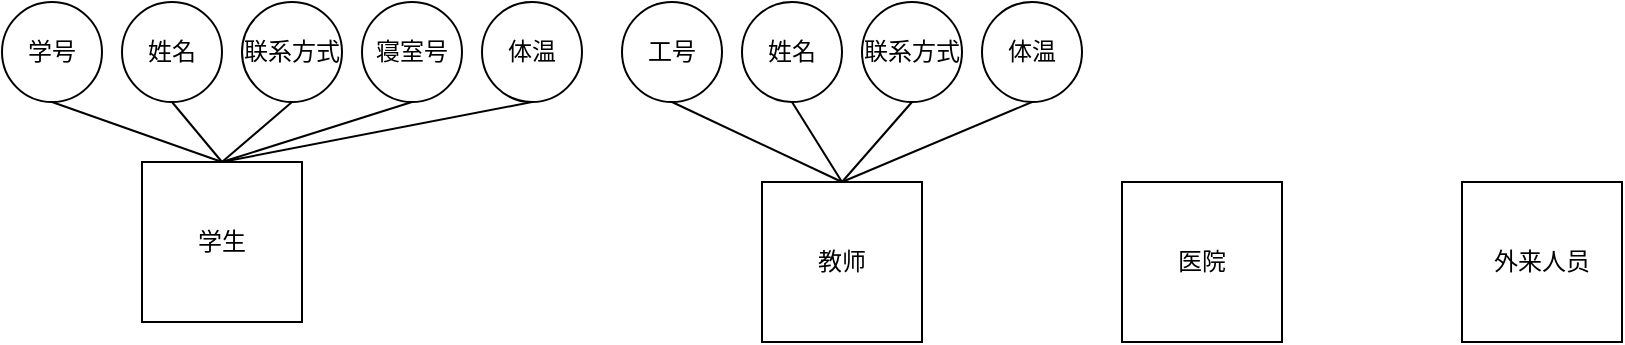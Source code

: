 <mxfile version="13.8.9-1" type="github">
  <diagram id="KCO1H4rR9zwA9Dpc1VqZ" name="第 1 页">
    <mxGraphModel dx="942" dy="521" grid="1" gridSize="10" guides="1" tooltips="1" connect="1" arrows="1" fold="1" page="1" pageScale="1" pageWidth="827" pageHeight="1169" math="0" shadow="0">
      <root>
        <mxCell id="0" />
        <mxCell id="1" parent="0" />
        <mxCell id="b61sdNrOb1ijLtI7mMx8-1" value="学生" style="whiteSpace=wrap;html=1;aspect=fixed;" parent="1" vertex="1">
          <mxGeometry x="80" y="110" width="80" height="80" as="geometry" />
        </mxCell>
        <mxCell id="b61sdNrOb1ijLtI7mMx8-2" value="教师" style="whiteSpace=wrap;html=1;aspect=fixed;" parent="1" vertex="1">
          <mxGeometry x="390" y="120" width="80" height="80" as="geometry" />
        </mxCell>
        <mxCell id="b61sdNrOb1ijLtI7mMx8-3" value="医院" style="whiteSpace=wrap;html=1;aspect=fixed;" parent="1" vertex="1">
          <mxGeometry x="570" y="120" width="80" height="80" as="geometry" />
        </mxCell>
        <mxCell id="b61sdNrOb1ijLtI7mMx8-4" value="外来人员" style="whiteSpace=wrap;html=1;aspect=fixed;" parent="1" vertex="1">
          <mxGeometry x="740" y="120" width="80" height="80" as="geometry" />
        </mxCell>
        <mxCell id="7qtBf7vwf03u_CjeDu0E-7" style="edgeStyle=none;rounded=0;orthogonalLoop=1;jettySize=auto;html=1;exitX=0.5;exitY=1;exitDx=0;exitDy=0;entryX=0.5;entryY=0;entryDx=0;entryDy=0;endArrow=none;endFill=0;" parent="1" source="7qtBf7vwf03u_CjeDu0E-1" target="b61sdNrOb1ijLtI7mMx8-1" edge="1">
          <mxGeometry relative="1" as="geometry" />
        </mxCell>
        <mxCell id="7qtBf7vwf03u_CjeDu0E-1" value="姓名" style="ellipse;whiteSpace=wrap;html=1;aspect=fixed;" parent="1" vertex="1">
          <mxGeometry x="70" y="30" width="50" height="50" as="geometry" />
        </mxCell>
        <mxCell id="7qtBf7vwf03u_CjeDu0E-6" style="rounded=0;orthogonalLoop=1;jettySize=auto;html=1;exitX=0.5;exitY=1;exitDx=0;exitDy=0;entryX=0.5;entryY=0;entryDx=0;entryDy=0;endArrow=none;endFill=0;" parent="1" source="7qtBf7vwf03u_CjeDu0E-2" target="b61sdNrOb1ijLtI7mMx8-1" edge="1">
          <mxGeometry relative="1" as="geometry" />
        </mxCell>
        <mxCell id="7qtBf7vwf03u_CjeDu0E-2" value="学号" style="ellipse;whiteSpace=wrap;html=1;aspect=fixed;" parent="1" vertex="1">
          <mxGeometry x="10" y="30" width="50" height="50" as="geometry" />
        </mxCell>
        <mxCell id="7qtBf7vwf03u_CjeDu0E-8" style="edgeStyle=none;rounded=0;orthogonalLoop=1;jettySize=auto;html=1;exitX=0.5;exitY=1;exitDx=0;exitDy=0;endArrow=none;endFill=0;" parent="1" source="7qtBf7vwf03u_CjeDu0E-3" edge="1">
          <mxGeometry relative="1" as="geometry">
            <mxPoint x="120" y="110" as="targetPoint" />
          </mxGeometry>
        </mxCell>
        <mxCell id="7qtBf7vwf03u_CjeDu0E-3" value="联系方式" style="ellipse;whiteSpace=wrap;html=1;aspect=fixed;" parent="1" vertex="1">
          <mxGeometry x="130" y="30" width="50" height="50" as="geometry" />
        </mxCell>
        <mxCell id="7qtBf7vwf03u_CjeDu0E-9" style="edgeStyle=none;rounded=0;orthogonalLoop=1;jettySize=auto;html=1;exitX=0.5;exitY=1;exitDx=0;exitDy=0;endArrow=none;endFill=0;" parent="1" source="7qtBf7vwf03u_CjeDu0E-4" edge="1">
          <mxGeometry relative="1" as="geometry">
            <mxPoint x="120" y="110" as="targetPoint" />
          </mxGeometry>
        </mxCell>
        <mxCell id="7qtBf7vwf03u_CjeDu0E-4" value="寝室号" style="ellipse;whiteSpace=wrap;html=1;aspect=fixed;" parent="1" vertex="1">
          <mxGeometry x="190" y="30" width="50" height="50" as="geometry" />
        </mxCell>
        <mxCell id="7qtBf7vwf03u_CjeDu0E-10" style="edgeStyle=none;rounded=0;orthogonalLoop=1;jettySize=auto;html=1;exitX=0.5;exitY=1;exitDx=0;exitDy=0;entryX=0.5;entryY=0;entryDx=0;entryDy=0;endArrow=none;endFill=0;" parent="1" source="7qtBf7vwf03u_CjeDu0E-5" target="b61sdNrOb1ijLtI7mMx8-1" edge="1">
          <mxGeometry relative="1" as="geometry" />
        </mxCell>
        <mxCell id="7qtBf7vwf03u_CjeDu0E-5" value="体温" style="ellipse;whiteSpace=wrap;html=1;aspect=fixed;" parent="1" vertex="1">
          <mxGeometry x="250" y="30" width="50" height="50" as="geometry" />
        </mxCell>
        <mxCell id="unYZL8rSU1h0fPBsATKe-5" style="rounded=0;orthogonalLoop=1;jettySize=auto;html=1;exitX=0.5;exitY=1;exitDx=0;exitDy=0;entryX=0.5;entryY=0;entryDx=0;entryDy=0;endArrow=none;endFill=0;" edge="1" parent="1" source="unYZL8rSU1h0fPBsATKe-1" target="b61sdNrOb1ijLtI7mMx8-2">
          <mxGeometry relative="1" as="geometry" />
        </mxCell>
        <mxCell id="unYZL8rSU1h0fPBsATKe-1" value="工号" style="ellipse;whiteSpace=wrap;html=1;aspect=fixed;" vertex="1" parent="1">
          <mxGeometry x="320" y="30" width="50" height="50" as="geometry" />
        </mxCell>
        <mxCell id="unYZL8rSU1h0fPBsATKe-6" style="edgeStyle=none;rounded=0;orthogonalLoop=1;jettySize=auto;html=1;exitX=0.5;exitY=1;exitDx=0;exitDy=0;endArrow=none;endFill=0;" edge="1" parent="1" source="unYZL8rSU1h0fPBsATKe-2">
          <mxGeometry relative="1" as="geometry">
            <mxPoint x="430" y="120" as="targetPoint" />
          </mxGeometry>
        </mxCell>
        <mxCell id="unYZL8rSU1h0fPBsATKe-2" value="姓名" style="ellipse;whiteSpace=wrap;html=1;aspect=fixed;" vertex="1" parent="1">
          <mxGeometry x="380" y="30" width="50" height="50" as="geometry" />
        </mxCell>
        <mxCell id="unYZL8rSU1h0fPBsATKe-7" style="edgeStyle=none;rounded=0;orthogonalLoop=1;jettySize=auto;html=1;exitX=0.5;exitY=1;exitDx=0;exitDy=0;endArrow=none;endFill=0;" edge="1" parent="1" source="unYZL8rSU1h0fPBsATKe-3">
          <mxGeometry relative="1" as="geometry">
            <mxPoint x="430" y="120" as="targetPoint" />
          </mxGeometry>
        </mxCell>
        <mxCell id="unYZL8rSU1h0fPBsATKe-3" value="联系方式" style="ellipse;whiteSpace=wrap;html=1;aspect=fixed;" vertex="1" parent="1">
          <mxGeometry x="440" y="30" width="50" height="50" as="geometry" />
        </mxCell>
        <mxCell id="unYZL8rSU1h0fPBsATKe-8" style="edgeStyle=none;rounded=0;orthogonalLoop=1;jettySize=auto;html=1;exitX=0.5;exitY=1;exitDx=0;exitDy=0;endArrow=none;endFill=0;" edge="1" parent="1" source="unYZL8rSU1h0fPBsATKe-4">
          <mxGeometry relative="1" as="geometry">
            <mxPoint x="430" y="120" as="targetPoint" />
          </mxGeometry>
        </mxCell>
        <mxCell id="unYZL8rSU1h0fPBsATKe-4" value="体温" style="ellipse;whiteSpace=wrap;html=1;aspect=fixed;" vertex="1" parent="1">
          <mxGeometry x="500" y="30" width="50" height="50" as="geometry" />
        </mxCell>
      </root>
    </mxGraphModel>
  </diagram>
</mxfile>
